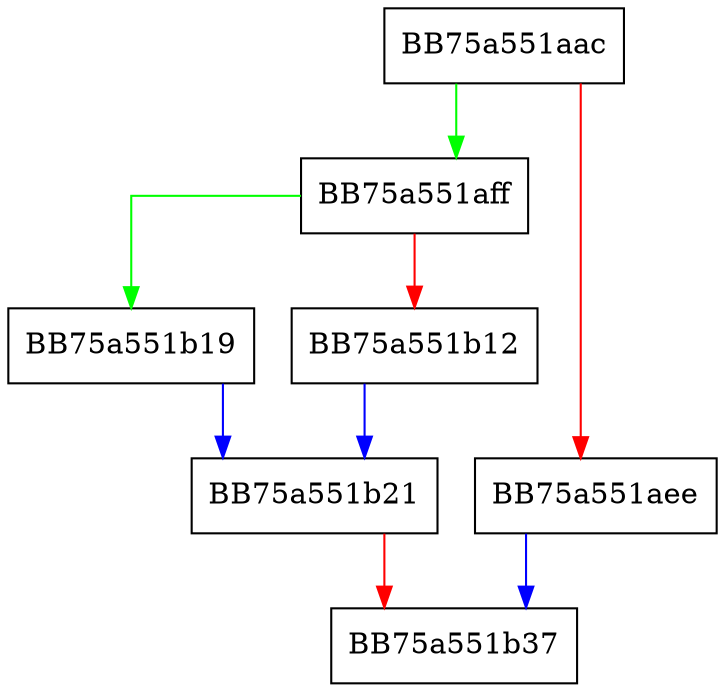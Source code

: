 digraph Find {
  node [shape="box"];
  graph [splines=ortho];
  BB75a551aac -> BB75a551aff [color="green"];
  BB75a551aac -> BB75a551aee [color="red"];
  BB75a551aee -> BB75a551b37 [color="blue"];
  BB75a551aff -> BB75a551b19 [color="green"];
  BB75a551aff -> BB75a551b12 [color="red"];
  BB75a551b12 -> BB75a551b21 [color="blue"];
  BB75a551b19 -> BB75a551b21 [color="blue"];
  BB75a551b21 -> BB75a551b37 [color="red"];
}